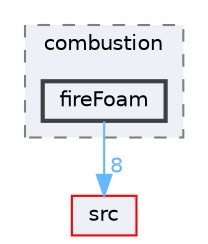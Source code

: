 digraph "applications/solvers/combustion/fireFoam"
{
 // LATEX_PDF_SIZE
  bgcolor="transparent";
  edge [fontname=Helvetica,fontsize=10,labelfontname=Helvetica,labelfontsize=10];
  node [fontname=Helvetica,fontsize=10,shape=box,height=0.2,width=0.4];
  compound=true
  subgraph clusterdir_88c1d5d59a4178ad3afaab9cf233cb5e {
    graph [ bgcolor="#edf0f7", pencolor="grey50", label="combustion", fontname=Helvetica,fontsize=10 style="filled,dashed", URL="dir_88c1d5d59a4178ad3afaab9cf233cb5e.html",tooltip=""]
  dir_e530b45aae71659635a4c6dc28d17331 [label="fireFoam", fillcolor="#edf0f7", color="grey25", style="filled,bold", URL="dir_e530b45aae71659635a4c6dc28d17331.html",tooltip=""];
  }
  dir_68267d1309a1af8e8297ef4c3efbcdba [label="src", fillcolor="#edf0f7", color="red", style="filled", URL="dir_68267d1309a1af8e8297ef4c3efbcdba.html",tooltip=""];
  dir_e530b45aae71659635a4c6dc28d17331->dir_68267d1309a1af8e8297ef4c3efbcdba [headlabel="8", labeldistance=1.5 headhref="dir_001393_003729.html" href="dir_001393_003729.html" color="steelblue1" fontcolor="steelblue1"];
}

